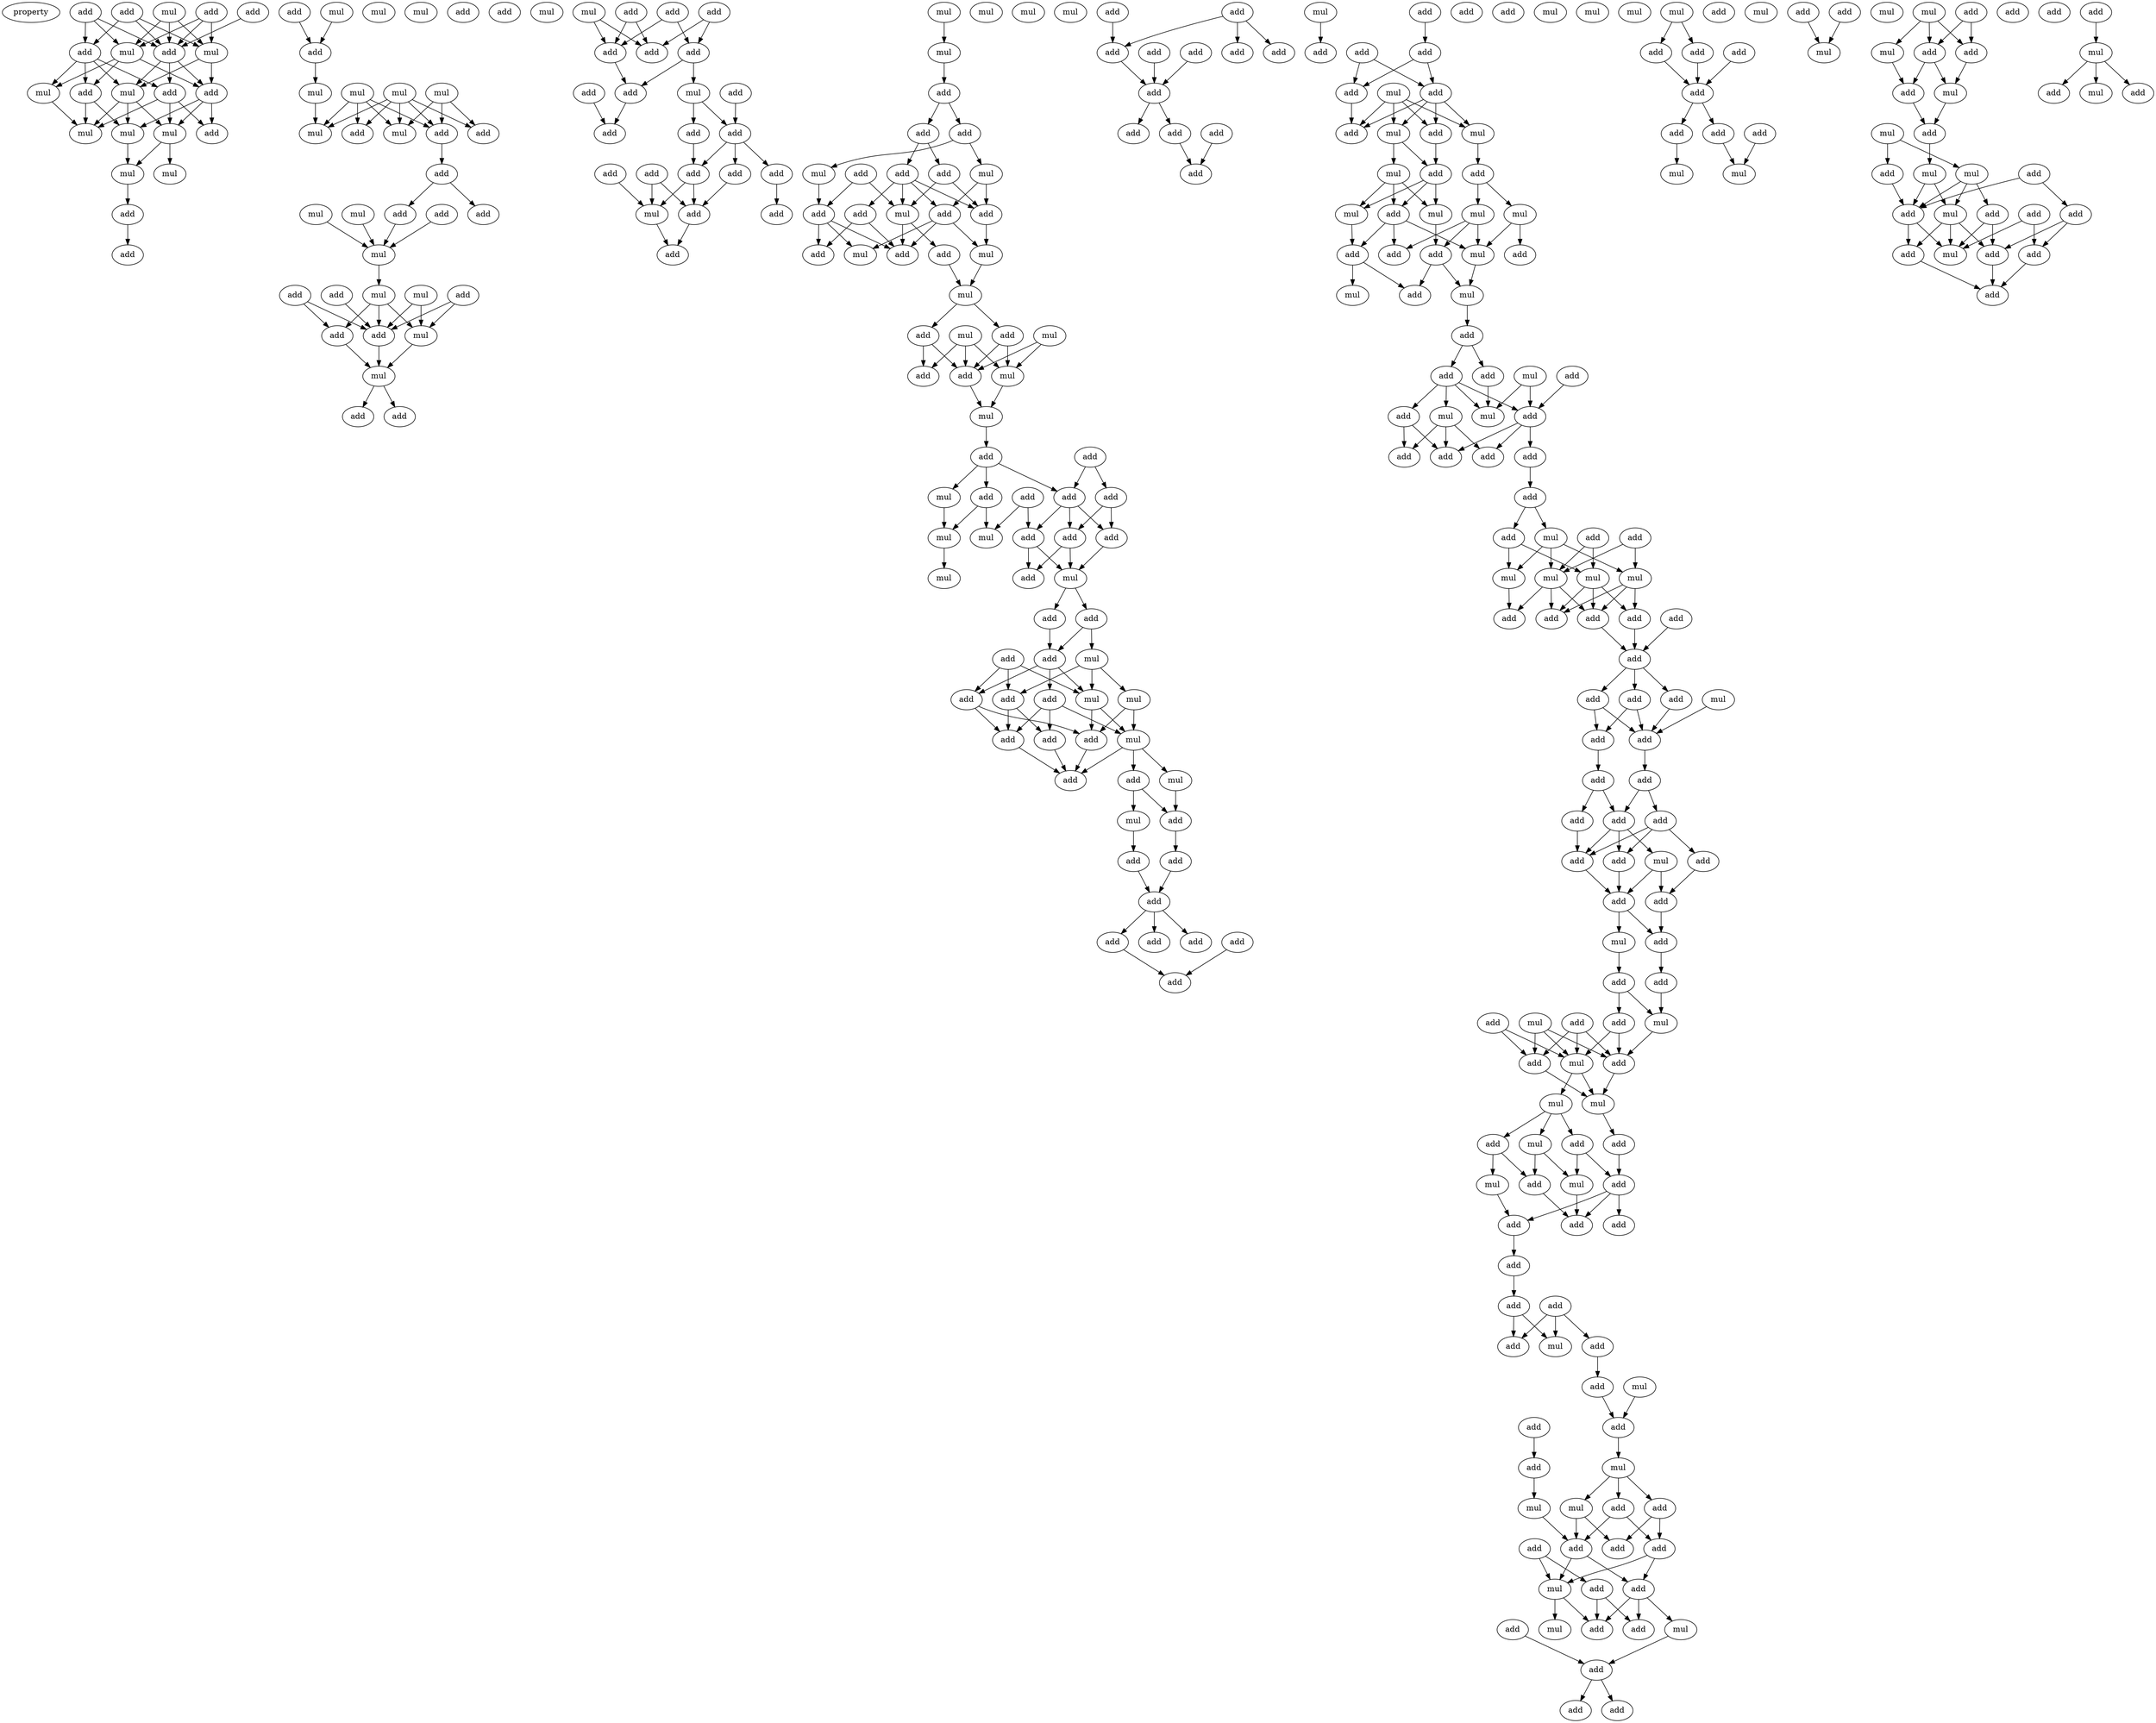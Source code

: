 digraph {
    node [fontcolor=black]
    property [mul=2,lf=1.1]
    0 [ label = add ];
    1 [ label = mul ];
    2 [ label = add ];
    3 [ label = add ];
    4 [ label = add ];
    5 [ label = add ];
    6 [ label = mul ];
    7 [ label = mul ];
    8 [ label = add ];
    9 [ label = add ];
    10 [ label = mul ];
    11 [ label = add ];
    12 [ label = mul ];
    13 [ label = add ];
    14 [ label = mul ];
    15 [ label = mul ];
    16 [ label = add ];
    17 [ label = mul ];
    18 [ label = mul ];
    19 [ label = mul ];
    20 [ label = add ];
    21 [ label = add ];
    22 [ label = add ];
    23 [ label = mul ];
    24 [ label = add ];
    25 [ label = mul ];
    26 [ label = mul ];
    27 [ label = mul ];
    28 [ label = mul ];
    29 [ label = add ];
    30 [ label = add ];
    31 [ label = add ];
    32 [ label = mul ];
    33 [ label = mul ];
    34 [ label = add ];
    35 [ label = add ];
    36 [ label = add ];
    37 [ label = mul ];
    38 [ label = add ];
    39 [ label = mul ];
    40 [ label = mul ];
    41 [ label = add ];
    42 [ label = mul ];
    43 [ label = add ];
    44 [ label = mul ];
    45 [ label = add ];
    46 [ label = add ];
    47 [ label = add ];
    48 [ label = mul ];
    49 [ label = mul ];
    50 [ label = mul ];
    51 [ label = mul ];
    52 [ label = add ];
    53 [ label = add ];
    54 [ label = add ];
    55 [ label = add ];
    56 [ label = mul ];
    57 [ label = mul ];
    58 [ label = add ];
    59 [ label = add ];
    60 [ label = add ];
    61 [ label = add ];
    62 [ label = add ];
    63 [ label = add ];
    64 [ label = add ];
    65 [ label = add ];
    66 [ label = add ];
    67 [ label = mul ];
    68 [ label = add ];
    69 [ label = add ];
    70 [ label = add ];
    71 [ label = add ];
    72 [ label = add ];
    73 [ label = add ];
    74 [ label = add ];
    75 [ label = add ];
    76 [ label = add ];
    77 [ label = mul ];
    78 [ label = add ];
    79 [ label = add ];
    80 [ label = mul ];
    81 [ label = mul ];
    82 [ label = add ];
    83 [ label = add ];
    84 [ label = add ];
    85 [ label = add ];
    86 [ label = add ];
    87 [ label = mul ];
    88 [ label = mul ];
    89 [ label = add ];
    90 [ label = add ];
    91 [ label = add ];
    92 [ label = add ];
    93 [ label = mul ];
    94 [ label = add ];
    95 [ label = add ];
    96 [ label = add ];
    97 [ label = mul ];
    98 [ label = add ];
    99 [ label = mul ];
    100 [ label = mul ];
    101 [ label = mul ];
    102 [ label = add ];
    103 [ label = mul ];
    104 [ label = add ];
    105 [ label = mul ];
    106 [ label = mul ];
    107 [ label = add ];
    108 [ label = add ];
    109 [ label = mul ];
    110 [ label = mul ];
    111 [ label = add ];
    112 [ label = add ];
    113 [ label = add ];
    114 [ label = add ];
    115 [ label = add ];
    116 [ label = add ];
    117 [ label = mul ];
    118 [ label = add ];
    119 [ label = mul ];
    120 [ label = add ];
    121 [ label = mul ];
    122 [ label = add ];
    123 [ label = mul ];
    124 [ label = add ];
    125 [ label = mul ];
    126 [ label = add ];
    127 [ label = add ];
    128 [ label = add ];
    129 [ label = mul ];
    130 [ label = add ];
    131 [ label = add ];
    132 [ label = add ];
    133 [ label = mul ];
    134 [ label = mul ];
    135 [ label = add ];
    136 [ label = add ];
    137 [ label = add ];
    138 [ label = mul ];
    139 [ label = add ];
    140 [ label = add ];
    141 [ label = mul ];
    142 [ label = add ];
    143 [ label = mul ];
    144 [ label = add ];
    145 [ label = add ];
    146 [ label = add ];
    147 [ label = add ];
    148 [ label = add ];
    149 [ label = mul ];
    150 [ label = add ];
    151 [ label = add ];
    152 [ label = add ];
    153 [ label = add ];
    154 [ label = add ];
    155 [ label = add ];
    156 [ label = add ];
    157 [ label = add ];
    158 [ label = add ];
    159 [ label = add ];
    160 [ label = add ];
    161 [ label = add ];
    162 [ label = add ];
    163 [ label = add ];
    164 [ label = mul ];
    165 [ label = add ];
    166 [ label = add ];
    167 [ label = add ];
    168 [ label = add ];
    169 [ label = add ];
    170 [ label = add ];
    171 [ label = add ];
    172 [ label = add ];
    173 [ label = mul ];
    174 [ label = mul ];
    175 [ label = mul ];
    176 [ label = add ];
    177 [ label = add ];
    178 [ label = add ];
    179 [ label = mul ];
    180 [ label = add ];
    181 [ label = mul ];
    182 [ label = mul ];
    183 [ label = mul ];
    184 [ label = mul ];
    185 [ label = add ];
    186 [ label = add ];
    187 [ label = add ];
    188 [ label = add ];
    189 [ label = add ];
    190 [ label = mul ];
    191 [ label = add ];
    192 [ label = mul ];
    193 [ label = mul ];
    194 [ label = add ];
    195 [ label = add ];
    196 [ label = add ];
    197 [ label = mul ];
    198 [ label = add ];
    199 [ label = add ];
    200 [ label = add ];
    201 [ label = mul ];
    202 [ label = mul ];
    203 [ label = add ];
    204 [ label = add ];
    205 [ label = add ];
    206 [ label = add ];
    207 [ label = add ];
    208 [ label = add ];
    209 [ label = add ];
    210 [ label = mul ];
    211 [ label = add ];
    212 [ label = add ];
    213 [ label = mul ];
    214 [ label = mul ];
    215 [ label = mul ];
    216 [ label = mul ];
    217 [ label = add ];
    218 [ label = add ];
    219 [ label = add ];
    220 [ label = add ];
    221 [ label = add ];
    222 [ label = add ];
    223 [ label = add ];
    224 [ label = mul ];
    225 [ label = add ];
    226 [ label = add ];
    227 [ label = add ];
    228 [ label = add ];
    229 [ label = add ];
    230 [ label = add ];
    231 [ label = add ];
    232 [ label = mul ];
    233 [ label = add ];
    234 [ label = add ];
    235 [ label = add ];
    236 [ label = add ];
    237 [ label = mul ];
    238 [ label = add ];
    239 [ label = add ];
    240 [ label = add ];
    241 [ label = add ];
    242 [ label = mul ];
    243 [ label = add ];
    244 [ label = add ];
    245 [ label = add ];
    246 [ label = mul ];
    247 [ label = add ];
    248 [ label = add ];
    249 [ label = add ];
    250 [ label = mul ];
    251 [ label = add ];
    252 [ label = add ];
    253 [ label = mul ];
    254 [ label = mul ];
    255 [ label = mul ];
    256 [ label = mul ];
    257 [ label = add ];
    258 [ label = add ];
    259 [ label = add ];
    260 [ label = mul ];
    261 [ label = mul ];
    262 [ label = add ];
    263 [ label = add ];
    264 [ label = mul ];
    265 [ label = add ];
    266 [ label = add ];
    267 [ label = add ];
    268 [ label = add ];
    269 [ label = add ];
    270 [ label = add ];
    271 [ label = add ];
    272 [ label = mul ];
    273 [ label = add ];
    274 [ label = mul ];
    275 [ label = add ];
    276 [ label = add ];
    277 [ label = add ];
    278 [ label = add ];
    279 [ label = mul ];
    280 [ label = mul ];
    281 [ label = add ];
    282 [ label = mul ];
    283 [ label = add ];
    284 [ label = add ];
    285 [ label = add ];
    286 [ label = add ];
    287 [ label = add ];
    288 [ label = add ];
    289 [ label = add ];
    290 [ label = mul ];
    291 [ label = mul ];
    292 [ label = add ];
    293 [ label = mul ];
    294 [ label = add ];
    295 [ label = add ];
    296 [ label = add ];
    297 [ label = mul ];
    298 [ label = add ];
    299 [ label = add ];
    300 [ label = mul ];
    301 [ label = add ];
    302 [ label = add ];
    303 [ label = add ];
    304 [ label = add ];
    305 [ label = add ];
    306 [ label = add ];
    307 [ label = mul ];
    308 [ label = add ];
    309 [ label = add ];
    310 [ label = mul ];
    311 [ label = mul ];
    312 [ label = add ];
    313 [ label = add ];
    314 [ label = mul ];
    315 [ label = mul ];
    316 [ label = mul ];
    317 [ label = add ];
    318 [ label = add ];
    319 [ label = mul ];
    320 [ label = add ];
    321 [ label = add ];
    322 [ label = mul ];
    323 [ label = add ];
    324 [ label = add ];
    325 [ label = mul ];
    326 [ label = mul ];
    327 [ label = add ];
    328 [ label = add ];
    329 [ label = mul ];
    330 [ label = add ];
    331 [ label = add ];
    332 [ label = add ];
    333 [ label = add ];
    334 [ label = mul ];
    335 [ label = add ];
    336 [ label = mul ];
    337 [ label = add ];
    338 [ label = add ];
    339 [ label = add ];
    340 [ label = add ];
    341 [ label = add ];
    342 [ label = mul ];
    343 [ label = add ];
    344 [ label = mul ];
    345 [ label = add ];
    0 -> 5 [ name = 0 ];
    0 -> 6 [ name = 1 ];
    0 -> 8 [ name = 2 ];
    1 -> 6 [ name = 3 ];
    1 -> 7 [ name = 4 ];
    1 -> 8 [ name = 5 ];
    2 -> 5 [ name = 6 ];
    2 -> 7 [ name = 7 ];
    2 -> 8 [ name = 8 ];
    3 -> 6 [ name = 9 ];
    3 -> 7 [ name = 10 ];
    3 -> 8 [ name = 11 ];
    4 -> 8 [ name = 12 ];
    5 -> 10 [ name = 13 ];
    5 -> 11 [ name = 14 ];
    5 -> 12 [ name = 15 ];
    5 -> 13 [ name = 16 ];
    6 -> 9 [ name = 17 ];
    6 -> 11 [ name = 18 ];
    6 -> 12 [ name = 19 ];
    7 -> 9 [ name = 20 ];
    7 -> 10 [ name = 21 ];
    8 -> 9 [ name = 22 ];
    8 -> 10 [ name = 23 ];
    8 -> 13 [ name = 24 ];
    9 -> 14 [ name = 25 ];
    9 -> 16 [ name = 26 ];
    9 -> 17 [ name = 27 ];
    10 -> 14 [ name = 28 ];
    10 -> 15 [ name = 29 ];
    10 -> 17 [ name = 30 ];
    11 -> 14 [ name = 31 ];
    11 -> 15 [ name = 32 ];
    12 -> 15 [ name = 33 ];
    13 -> 15 [ name = 34 ];
    13 -> 16 [ name = 35 ];
    13 -> 17 [ name = 36 ];
    14 -> 19 [ name = 37 ];
    17 -> 18 [ name = 38 ];
    17 -> 19 [ name = 39 ];
    19 -> 20 [ name = 40 ];
    20 -> 21 [ name = 41 ];
    22 -> 24 [ name = 42 ];
    23 -> 24 [ name = 43 ];
    24 -> 25 [ name = 44 ];
    25 -> 32 [ name = 45 ];
    26 -> 29 [ name = 46 ];
    26 -> 30 [ name = 47 ];
    26 -> 31 [ name = 48 ];
    26 -> 32 [ name = 49 ];
    26 -> 33 [ name = 50 ];
    27 -> 29 [ name = 51 ];
    27 -> 31 [ name = 52 ];
    27 -> 33 [ name = 53 ];
    28 -> 30 [ name = 54 ];
    28 -> 31 [ name = 55 ];
    28 -> 32 [ name = 56 ];
    28 -> 33 [ name = 57 ];
    31 -> 34 [ name = 58 ];
    34 -> 35 [ name = 59 ];
    34 -> 36 [ name = 60 ];
    35 -> 40 [ name = 61 ];
    37 -> 40 [ name = 62 ];
    38 -> 40 [ name = 63 ];
    39 -> 40 [ name = 64 ];
    40 -> 42 [ name = 65 ];
    41 -> 47 [ name = 66 ];
    41 -> 48 [ name = 67 ];
    42 -> 46 [ name = 68 ];
    42 -> 47 [ name = 69 ];
    42 -> 48 [ name = 70 ];
    43 -> 47 [ name = 71 ];
    44 -> 47 [ name = 72 ];
    44 -> 48 [ name = 73 ];
    45 -> 46 [ name = 74 ];
    45 -> 47 [ name = 75 ];
    46 -> 49 [ name = 76 ];
    47 -> 49 [ name = 77 ];
    48 -> 49 [ name = 78 ];
    49 -> 52 [ name = 79 ];
    49 -> 53 [ name = 80 ];
    57 -> 61 [ name = 81 ];
    57 -> 62 [ name = 82 ];
    58 -> 61 [ name = 83 ];
    58 -> 63 [ name = 84 ];
    59 -> 62 [ name = 85 ];
    59 -> 63 [ name = 86 ];
    60 -> 61 [ name = 87 ];
    60 -> 62 [ name = 88 ];
    62 -> 66 [ name = 89 ];
    63 -> 66 [ name = 90 ];
    63 -> 67 [ name = 91 ];
    64 -> 69 [ name = 92 ];
    65 -> 68 [ name = 93 ];
    66 -> 68 [ name = 94 ];
    67 -> 69 [ name = 95 ];
    67 -> 70 [ name = 96 ];
    69 -> 73 [ name = 97 ];
    69 -> 74 [ name = 98 ];
    69 -> 75 [ name = 99 ];
    70 -> 74 [ name = 100 ];
    71 -> 77 [ name = 101 ];
    72 -> 76 [ name = 102 ];
    72 -> 77 [ name = 103 ];
    73 -> 76 [ name = 104 ];
    74 -> 76 [ name = 105 ];
    74 -> 77 [ name = 106 ];
    75 -> 78 [ name = 107 ];
    76 -> 79 [ name = 108 ];
    77 -> 79 [ name = 109 ];
    80 -> 81 [ name = 110 ];
    81 -> 82 [ name = 111 ];
    82 -> 83 [ name = 112 ];
    82 -> 84 [ name = 113 ];
    83 -> 86 [ name = 114 ];
    83 -> 89 [ name = 115 ];
    84 -> 87 [ name = 116 ];
    84 -> 88 [ name = 117 ];
    85 -> 90 [ name = 118 ];
    85 -> 93 [ name = 119 ];
    86 -> 93 [ name = 120 ];
    86 -> 94 [ name = 121 ];
    87 -> 90 [ name = 122 ];
    88 -> 91 [ name = 123 ];
    88 -> 94 [ name = 124 ];
    89 -> 91 [ name = 125 ];
    89 -> 92 [ name = 126 ];
    89 -> 93 [ name = 127 ];
    89 -> 94 [ name = 128 ];
    90 -> 95 [ name = 129 ];
    90 -> 97 [ name = 130 ];
    90 -> 98 [ name = 131 ];
    91 -> 97 [ name = 132 ];
    91 -> 98 [ name = 133 ];
    91 -> 99 [ name = 134 ];
    92 -> 95 [ name = 135 ];
    92 -> 98 [ name = 136 ];
    93 -> 96 [ name = 137 ];
    93 -> 98 [ name = 138 ];
    94 -> 99 [ name = 139 ];
    96 -> 100 [ name = 140 ];
    99 -> 100 [ name = 141 ];
    100 -> 102 [ name = 142 ];
    100 -> 104 [ name = 143 ];
    101 -> 105 [ name = 144 ];
    101 -> 107 [ name = 145 ];
    101 -> 108 [ name = 146 ];
    102 -> 107 [ name = 147 ];
    102 -> 108 [ name = 148 ];
    103 -> 105 [ name = 149 ];
    103 -> 108 [ name = 150 ];
    104 -> 105 [ name = 151 ];
    104 -> 108 [ name = 152 ];
    105 -> 110 [ name = 153 ];
    108 -> 110 [ name = 154 ];
    110 -> 111 [ name = 155 ];
    111 -> 113 [ name = 156 ];
    111 -> 115 [ name = 157 ];
    111 -> 117 [ name = 158 ];
    112 -> 114 [ name = 159 ];
    112 -> 115 [ name = 160 ];
    113 -> 119 [ name = 161 ];
    113 -> 121 [ name = 162 ];
    114 -> 118 [ name = 163 ];
    114 -> 120 [ name = 164 ];
    115 -> 118 [ name = 165 ];
    115 -> 120 [ name = 166 ];
    115 -> 122 [ name = 167 ];
    116 -> 119 [ name = 168 ];
    116 -> 122 [ name = 169 ];
    117 -> 121 [ name = 170 ];
    118 -> 123 [ name = 171 ];
    120 -> 123 [ name = 172 ];
    120 -> 124 [ name = 173 ];
    121 -> 125 [ name = 174 ];
    122 -> 123 [ name = 175 ];
    122 -> 124 [ name = 176 ];
    123 -> 126 [ name = 177 ];
    123 -> 127 [ name = 178 ];
    126 -> 129 [ name = 179 ];
    126 -> 130 [ name = 180 ];
    127 -> 130 [ name = 181 ];
    128 -> 131 [ name = 182 ];
    128 -> 132 [ name = 183 ];
    128 -> 134 [ name = 184 ];
    129 -> 131 [ name = 185 ];
    129 -> 133 [ name = 186 ];
    129 -> 134 [ name = 187 ];
    130 -> 132 [ name = 188 ];
    130 -> 134 [ name = 189 ];
    130 -> 135 [ name = 190 ];
    131 -> 136 [ name = 191 ];
    131 -> 139 [ name = 192 ];
    132 -> 136 [ name = 193 ];
    132 -> 137 [ name = 194 ];
    133 -> 137 [ name = 195 ];
    133 -> 138 [ name = 196 ];
    134 -> 137 [ name = 197 ];
    134 -> 138 [ name = 198 ];
    135 -> 136 [ name = 199 ];
    135 -> 138 [ name = 200 ];
    135 -> 139 [ name = 201 ];
    136 -> 140 [ name = 202 ];
    137 -> 140 [ name = 203 ];
    138 -> 140 [ name = 204 ];
    138 -> 141 [ name = 205 ];
    138 -> 142 [ name = 206 ];
    139 -> 140 [ name = 207 ];
    141 -> 144 [ name = 208 ];
    142 -> 143 [ name = 209 ];
    142 -> 144 [ name = 210 ];
    143 -> 146 [ name = 211 ];
    144 -> 145 [ name = 212 ];
    145 -> 147 [ name = 213 ];
    146 -> 147 [ name = 214 ];
    147 -> 150 [ name = 215 ];
    147 -> 151 [ name = 216 ];
    147 -> 152 [ name = 217 ];
    148 -> 153 [ name = 218 ];
    150 -> 153 [ name = 219 ];
    154 -> 160 [ name = 220 ];
    155 -> 157 [ name = 221 ];
    155 -> 159 [ name = 222 ];
    155 -> 160 [ name = 223 ];
    156 -> 161 [ name = 224 ];
    158 -> 161 [ name = 225 ];
    160 -> 161 [ name = 226 ];
    161 -> 162 [ name = 227 ];
    161 -> 165 [ name = 228 ];
    163 -> 166 [ name = 229 ];
    164 -> 167 [ name = 230 ];
    165 -> 166 [ name = 231 ];
    168 -> 170 [ name = 232 ];
    169 -> 171 [ name = 233 ];
    169 -> 172 [ name = 234 ];
    170 -> 171 [ name = 235 ];
    170 -> 172 [ name = 236 ];
    171 -> 174 [ name = 237 ];
    171 -> 175 [ name = 238 ];
    171 -> 176 [ name = 239 ];
    171 -> 177 [ name = 240 ];
    172 -> 177 [ name = 241 ];
    173 -> 174 [ name = 242 ];
    173 -> 175 [ name = 243 ];
    173 -> 176 [ name = 244 ];
    173 -> 177 [ name = 245 ];
    174 -> 178 [ name = 246 ];
    175 -> 179 [ name = 247 ];
    175 -> 180 [ name = 248 ];
    176 -> 180 [ name = 249 ];
    178 -> 181 [ name = 250 ];
    178 -> 182 [ name = 251 ];
    179 -> 183 [ name = 252 ];
    179 -> 184 [ name = 253 ];
    179 -> 185 [ name = 254 ];
    180 -> 183 [ name = 255 ];
    180 -> 184 [ name = 256 ];
    180 -> 185 [ name = 257 ];
    181 -> 187 [ name = 258 ];
    181 -> 188 [ name = 259 ];
    181 -> 190 [ name = 260 ];
    182 -> 189 [ name = 261 ];
    182 -> 190 [ name = 262 ];
    183 -> 187 [ name = 263 ];
    184 -> 186 [ name = 264 ];
    185 -> 186 [ name = 265 ];
    185 -> 188 [ name = 266 ];
    185 -> 190 [ name = 267 ];
    186 -> 191 [ name = 268 ];
    186 -> 193 [ name = 269 ];
    187 -> 191 [ name = 270 ];
    187 -> 192 [ name = 271 ];
    190 -> 192 [ name = 272 ];
    192 -> 194 [ name = 273 ];
    194 -> 196 [ name = 274 ];
    194 -> 199 [ name = 275 ];
    196 -> 201 [ name = 276 ];
    197 -> 201 [ name = 277 ];
    197 -> 203 [ name = 278 ];
    198 -> 203 [ name = 279 ];
    199 -> 200 [ name = 280 ];
    199 -> 201 [ name = 281 ];
    199 -> 202 [ name = 282 ];
    199 -> 203 [ name = 283 ];
    200 -> 204 [ name = 284 ];
    200 -> 205 [ name = 285 ];
    202 -> 204 [ name = 286 ];
    202 -> 205 [ name = 287 ];
    202 -> 207 [ name = 288 ];
    203 -> 205 [ name = 289 ];
    203 -> 206 [ name = 290 ];
    203 -> 207 [ name = 291 ];
    206 -> 208 [ name = 292 ];
    208 -> 209 [ name = 293 ];
    208 -> 210 [ name = 294 ];
    209 -> 213 [ name = 295 ];
    209 -> 214 [ name = 296 ];
    210 -> 214 [ name = 297 ];
    210 -> 215 [ name = 298 ];
    210 -> 216 [ name = 299 ];
    211 -> 213 [ name = 300 ];
    211 -> 215 [ name = 301 ];
    212 -> 215 [ name = 302 ];
    212 -> 216 [ name = 303 ];
    213 -> 218 [ name = 304 ];
    213 -> 219 [ name = 305 ];
    213 -> 221 [ name = 306 ];
    214 -> 217 [ name = 307 ];
    215 -> 217 [ name = 308 ];
    215 -> 218 [ name = 309 ];
    215 -> 221 [ name = 310 ];
    216 -> 218 [ name = 311 ];
    216 -> 219 [ name = 312 ];
    216 -> 221 [ name = 313 ];
    219 -> 222 [ name = 314 ];
    220 -> 222 [ name = 315 ];
    221 -> 222 [ name = 316 ];
    222 -> 223 [ name = 317 ];
    222 -> 226 [ name = 318 ];
    222 -> 227 [ name = 319 ];
    223 -> 229 [ name = 320 ];
    224 -> 229 [ name = 321 ];
    226 -> 228 [ name = 322 ];
    226 -> 229 [ name = 323 ];
    227 -> 228 [ name = 324 ];
    227 -> 229 [ name = 325 ];
    228 -> 231 [ name = 326 ];
    229 -> 230 [ name = 327 ];
    230 -> 234 [ name = 328 ];
    230 -> 235 [ name = 329 ];
    231 -> 233 [ name = 330 ];
    231 -> 235 [ name = 331 ];
    233 -> 238 [ name = 332 ];
    234 -> 236 [ name = 333 ];
    234 -> 238 [ name = 334 ];
    234 -> 239 [ name = 335 ];
    235 -> 236 [ name = 336 ];
    235 -> 237 [ name = 337 ];
    235 -> 238 [ name = 338 ];
    236 -> 241 [ name = 339 ];
    237 -> 240 [ name = 340 ];
    237 -> 241 [ name = 341 ];
    238 -> 241 [ name = 342 ];
    239 -> 240 [ name = 343 ];
    240 -> 243 [ name = 344 ];
    241 -> 242 [ name = 345 ];
    241 -> 243 [ name = 346 ];
    242 -> 244 [ name = 347 ];
    243 -> 245 [ name = 348 ];
    244 -> 246 [ name = 349 ];
    244 -> 249 [ name = 350 ];
    245 -> 246 [ name = 351 ];
    246 -> 252 [ name = 352 ];
    247 -> 251 [ name = 353 ];
    247 -> 252 [ name = 354 ];
    247 -> 253 [ name = 355 ];
    248 -> 251 [ name = 356 ];
    248 -> 253 [ name = 357 ];
    249 -> 252 [ name = 358 ];
    249 -> 253 [ name = 359 ];
    250 -> 251 [ name = 360 ];
    250 -> 252 [ name = 361 ];
    250 -> 253 [ name = 362 ];
    251 -> 255 [ name = 363 ];
    252 -> 255 [ name = 364 ];
    253 -> 254 [ name = 365 ];
    253 -> 255 [ name = 366 ];
    254 -> 256 [ name = 367 ];
    254 -> 257 [ name = 368 ];
    254 -> 258 [ name = 369 ];
    255 -> 259 [ name = 370 ];
    256 -> 263 [ name = 371 ];
    256 -> 264 [ name = 372 ];
    257 -> 261 [ name = 373 ];
    257 -> 263 [ name = 374 ];
    258 -> 262 [ name = 375 ];
    258 -> 264 [ name = 376 ];
    259 -> 262 [ name = 377 ];
    261 -> 267 [ name = 378 ];
    262 -> 265 [ name = 379 ];
    262 -> 266 [ name = 380 ];
    262 -> 267 [ name = 381 ];
    263 -> 266 [ name = 382 ];
    264 -> 266 [ name = 383 ];
    267 -> 268 [ name = 384 ];
    268 -> 270 [ name = 385 ];
    269 -> 271 [ name = 386 ];
    269 -> 272 [ name = 387 ];
    269 -> 273 [ name = 388 ];
    270 -> 271 [ name = 389 ];
    270 -> 272 [ name = 390 ];
    273 -> 275 [ name = 391 ];
    274 -> 277 [ name = 392 ];
    275 -> 277 [ name = 393 ];
    276 -> 278 [ name = 394 ];
    277 -> 279 [ name = 395 ];
    278 -> 282 [ name = 396 ];
    279 -> 280 [ name = 397 ];
    279 -> 281 [ name = 398 ];
    279 -> 283 [ name = 399 ];
    280 -> 285 [ name = 400 ];
    280 -> 287 [ name = 401 ];
    281 -> 286 [ name = 402 ];
    281 -> 287 [ name = 403 ];
    282 -> 287 [ name = 404 ];
    283 -> 285 [ name = 405 ];
    283 -> 286 [ name = 406 ];
    284 -> 288 [ name = 407 ];
    284 -> 290 [ name = 408 ];
    286 -> 289 [ name = 409 ];
    286 -> 290 [ name = 410 ];
    287 -> 289 [ name = 411 ];
    287 -> 290 [ name = 412 ];
    288 -> 292 [ name = 413 ];
    288 -> 295 [ name = 414 ];
    289 -> 292 [ name = 415 ];
    289 -> 293 [ name = 416 ];
    289 -> 295 [ name = 417 ];
    290 -> 291 [ name = 418 ];
    290 -> 292 [ name = 419 ];
    293 -> 296 [ name = 420 ];
    294 -> 296 [ name = 421 ];
    296 -> 298 [ name = 422 ];
    296 -> 299 [ name = 423 ];
    300 -> 301 [ name = 424 ];
    300 -> 303 [ name = 425 ];
    301 -> 305 [ name = 426 ];
    302 -> 305 [ name = 427 ];
    303 -> 305 [ name = 428 ];
    305 -> 308 [ name = 429 ];
    305 -> 309 [ name = 430 ];
    306 -> 310 [ name = 431 ];
    308 -> 311 [ name = 432 ];
    309 -> 310 [ name = 433 ];
    312 -> 314 [ name = 434 ];
    313 -> 314 [ name = 435 ];
    316 -> 318 [ name = 436 ];
    316 -> 319 [ name = 437 ];
    316 -> 320 [ name = 438 ];
    317 -> 318 [ name = 439 ];
    317 -> 320 [ name = 440 ];
    318 -> 322 [ name = 441 ];
    319 -> 321 [ name = 442 ];
    320 -> 321 [ name = 443 ];
    320 -> 322 [ name = 444 ];
    321 -> 324 [ name = 445 ];
    322 -> 324 [ name = 446 ];
    324 -> 329 [ name = 447 ];
    325 -> 326 [ name = 448 ];
    325 -> 328 [ name = 449 ];
    326 -> 331 [ name = 450 ];
    326 -> 332 [ name = 451 ];
    326 -> 334 [ name = 452 ];
    327 -> 331 [ name = 453 ];
    327 -> 333 [ name = 454 ];
    328 -> 331 [ name = 455 ];
    329 -> 331 [ name = 456 ];
    329 -> 334 [ name = 457 ];
    330 -> 336 [ name = 458 ];
    330 -> 338 [ name = 459 ];
    331 -> 336 [ name = 460 ];
    331 -> 339 [ name = 461 ];
    332 -> 335 [ name = 462 ];
    332 -> 336 [ name = 463 ];
    333 -> 335 [ name = 464 ];
    333 -> 338 [ name = 465 ];
    334 -> 335 [ name = 466 ];
    334 -> 336 [ name = 467 ];
    334 -> 339 [ name = 468 ];
    335 -> 340 [ name = 469 ];
    338 -> 340 [ name = 470 ];
    339 -> 340 [ name = 471 ];
    341 -> 342 [ name = 472 ];
    342 -> 343 [ name = 473 ];
    342 -> 344 [ name = 474 ];
    342 -> 345 [ name = 475 ];
}
